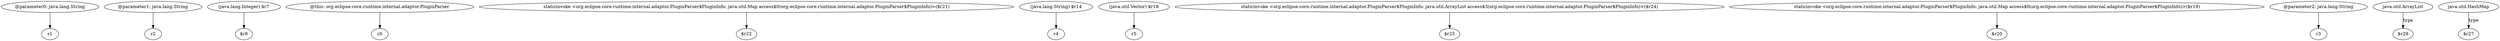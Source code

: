 digraph g {
0[label="@parameter0: java.lang.String"]
1[label="r1"]
0->1[label=""]
2[label="@parameter1: java.lang.String"]
3[label="r2"]
2->3[label=""]
4[label="(java.lang.Integer) $r7"]
5[label="$r8"]
4->5[label=""]
6[label="@this: org.eclipse.core.runtime.internal.adaptor.PluginParser"]
7[label="r0"]
6->7[label=""]
8[label="staticinvoke <org.eclipse.core.runtime.internal.adaptor.PluginParser$PluginInfo: java.util.Map access$0(org.eclipse.core.runtime.internal.adaptor.PluginParser$PluginInfo)>($r21)"]
9[label="$r22"]
8->9[label=""]
10[label="(java.lang.String) $r14"]
11[label="r4"]
10->11[label=""]
12[label="(java.util.Vector) $r18"]
13[label="r5"]
12->13[label=""]
14[label="staticinvoke <org.eclipse.core.runtime.internal.adaptor.PluginParser$PluginInfo: java.util.ArrayList access$3(org.eclipse.core.runtime.internal.adaptor.PluginParser$PluginInfo)>($r24)"]
15[label="$r25"]
14->15[label=""]
16[label="staticinvoke <org.eclipse.core.runtime.internal.adaptor.PluginParser$PluginInfo: java.util.Map access$0(org.eclipse.core.runtime.internal.adaptor.PluginParser$PluginInfo)>($r19)"]
17[label="$r20"]
16->17[label=""]
18[label="@parameter2: java.lang.String"]
19[label="r3"]
18->19[label=""]
20[label="java.util.ArrayList"]
21[label="$r29"]
20->21[label="type"]
22[label="java.util.HashMap"]
23[label="$r27"]
22->23[label="type"]
}